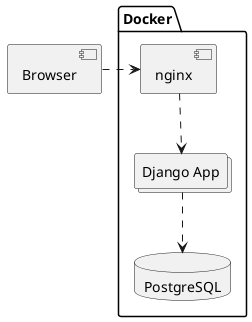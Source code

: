 @startuml

component Browser

package "Docker" {
    database PostgreSQL
    collections "Django App" as Django

    Browser .right.> [nginx]
    [nginx] ..> Django
    Django ..> PostgreSQL
}

@enduml
